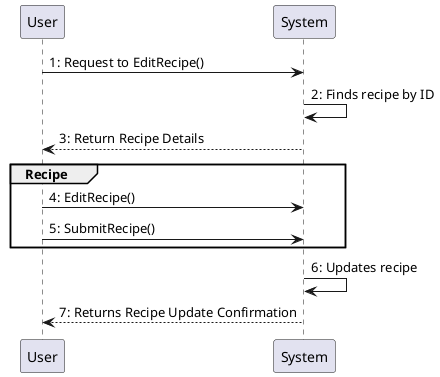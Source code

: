 @startuml
                     User -> System: 1: Request to EditRecipe()
                     System -> System: 2: Finds recipe by ID
                     System --> User: 3: Return Recipe Details
group Recipe
                     User -> System: 4: EditRecipe()
                     User -> System: 5: SubmitRecipe()
end
                     System -> System: 6: Updates recipe
                     System --> User: 7: Returns Recipe Update Confirmation

                     @enduml